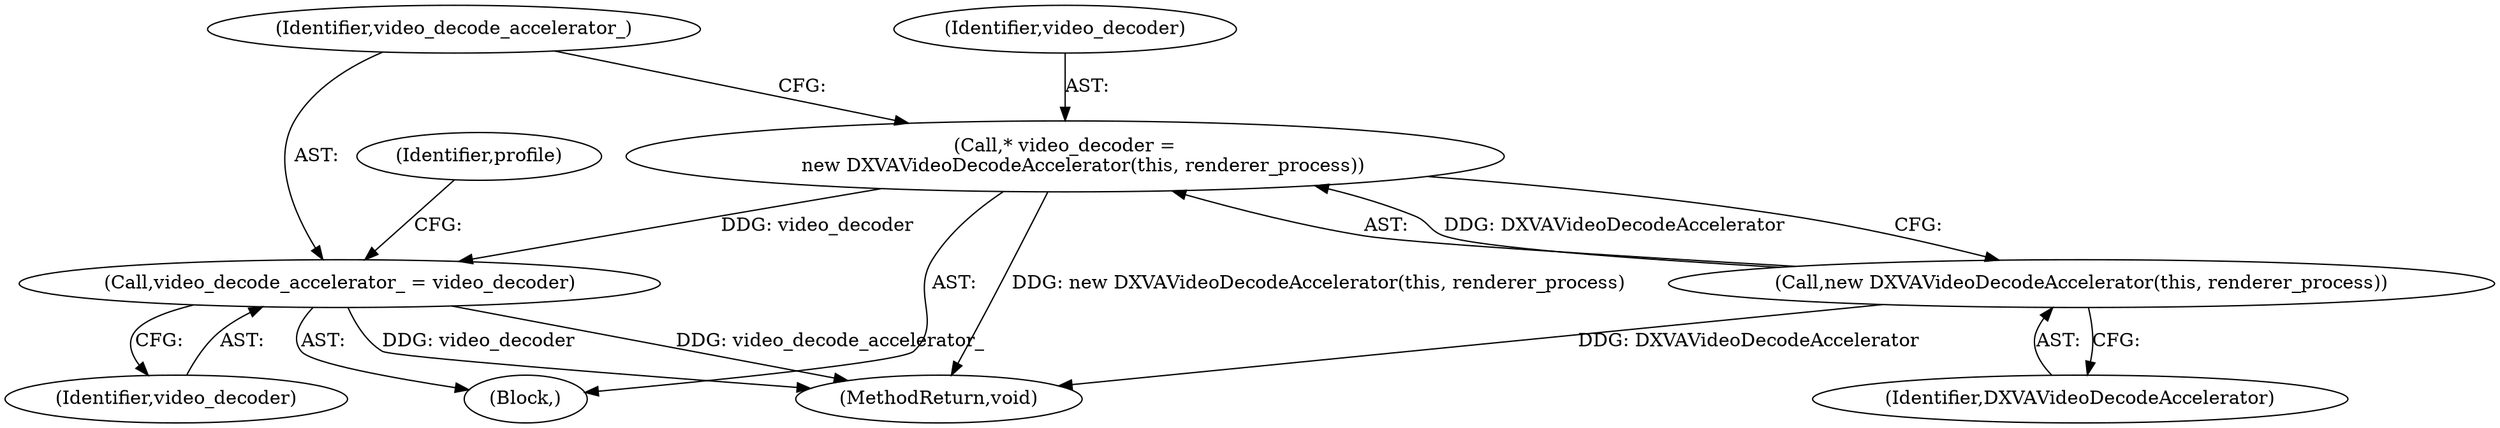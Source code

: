 digraph "1_Chrome_cd0bd79d6ebdb72183e6f0833673464cc10b3600_25@pointer" {
"1000136" [label="(Call,* video_decoder =\n      new DXVAVideoDecodeAccelerator(this, renderer_process))"];
"1000138" [label="(Call,new DXVAVideoDecodeAccelerator(this, renderer_process))"];
"1000140" [label="(Call,video_decode_accelerator_ = video_decoder)"];
"1000104" [label="(Block,)"];
"1000140" [label="(Call,video_decode_accelerator_ = video_decoder)"];
"1000138" [label="(Call,new DXVAVideoDecodeAccelerator(this, renderer_process))"];
"1000149" [label="(MethodReturn,void)"];
"1000141" [label="(Identifier,video_decode_accelerator_)"];
"1000136" [label="(Call,* video_decoder =\n      new DXVAVideoDecodeAccelerator(this, renderer_process))"];
"1000137" [label="(Identifier,video_decoder)"];
"1000146" [label="(Identifier,profile)"];
"1000139" [label="(Identifier,DXVAVideoDecodeAccelerator)"];
"1000142" [label="(Identifier,video_decoder)"];
"1000136" -> "1000104"  [label="AST: "];
"1000136" -> "1000138"  [label="CFG: "];
"1000137" -> "1000136"  [label="AST: "];
"1000138" -> "1000136"  [label="AST: "];
"1000141" -> "1000136"  [label="CFG: "];
"1000136" -> "1000149"  [label="DDG: new DXVAVideoDecodeAccelerator(this, renderer_process)"];
"1000138" -> "1000136"  [label="DDG: DXVAVideoDecodeAccelerator"];
"1000136" -> "1000140"  [label="DDG: video_decoder"];
"1000138" -> "1000139"  [label="CFG: "];
"1000139" -> "1000138"  [label="AST: "];
"1000138" -> "1000149"  [label="DDG: DXVAVideoDecodeAccelerator"];
"1000140" -> "1000104"  [label="AST: "];
"1000140" -> "1000142"  [label="CFG: "];
"1000141" -> "1000140"  [label="AST: "];
"1000142" -> "1000140"  [label="AST: "];
"1000146" -> "1000140"  [label="CFG: "];
"1000140" -> "1000149"  [label="DDG: video_decoder"];
"1000140" -> "1000149"  [label="DDG: video_decode_accelerator_"];
}
